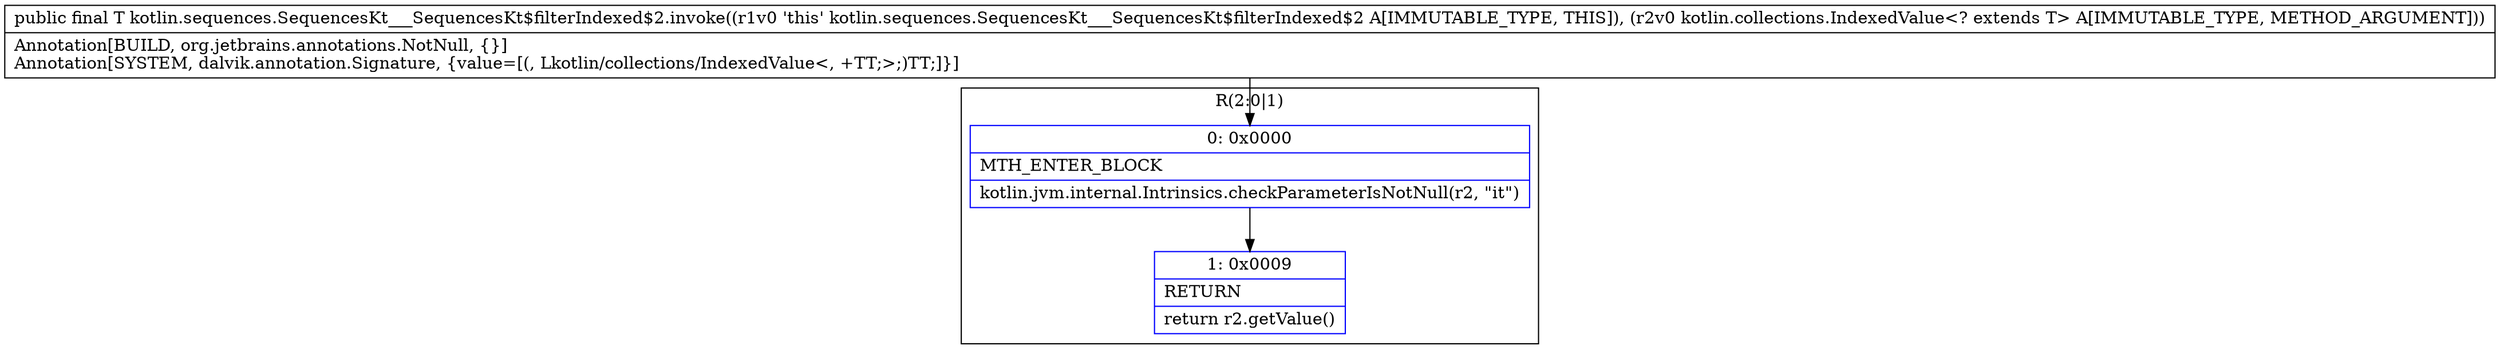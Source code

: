 digraph "CFG forkotlin.sequences.SequencesKt___SequencesKt$filterIndexed$2.invoke(Lkotlin\/collections\/IndexedValue;)Ljava\/lang\/Object;" {
subgraph cluster_Region_665532564 {
label = "R(2:0|1)";
node [shape=record,color=blue];
Node_0 [shape=record,label="{0\:\ 0x0000|MTH_ENTER_BLOCK\l|kotlin.jvm.internal.Intrinsics.checkParameterIsNotNull(r2, \"it\")\l}"];
Node_1 [shape=record,label="{1\:\ 0x0009|RETURN\l|return r2.getValue()\l}"];
}
MethodNode[shape=record,label="{public final T kotlin.sequences.SequencesKt___SequencesKt$filterIndexed$2.invoke((r1v0 'this' kotlin.sequences.SequencesKt___SequencesKt$filterIndexed$2 A[IMMUTABLE_TYPE, THIS]), (r2v0 kotlin.collections.IndexedValue\<? extends T\> A[IMMUTABLE_TYPE, METHOD_ARGUMENT]))  | Annotation[BUILD, org.jetbrains.annotations.NotNull, \{\}]\lAnnotation[SYSTEM, dalvik.annotation.Signature, \{value=[(, Lkotlin\/collections\/IndexedValue\<, +TT;\>;)TT;]\}]\l}"];
MethodNode -> Node_0;
Node_0 -> Node_1;
}

